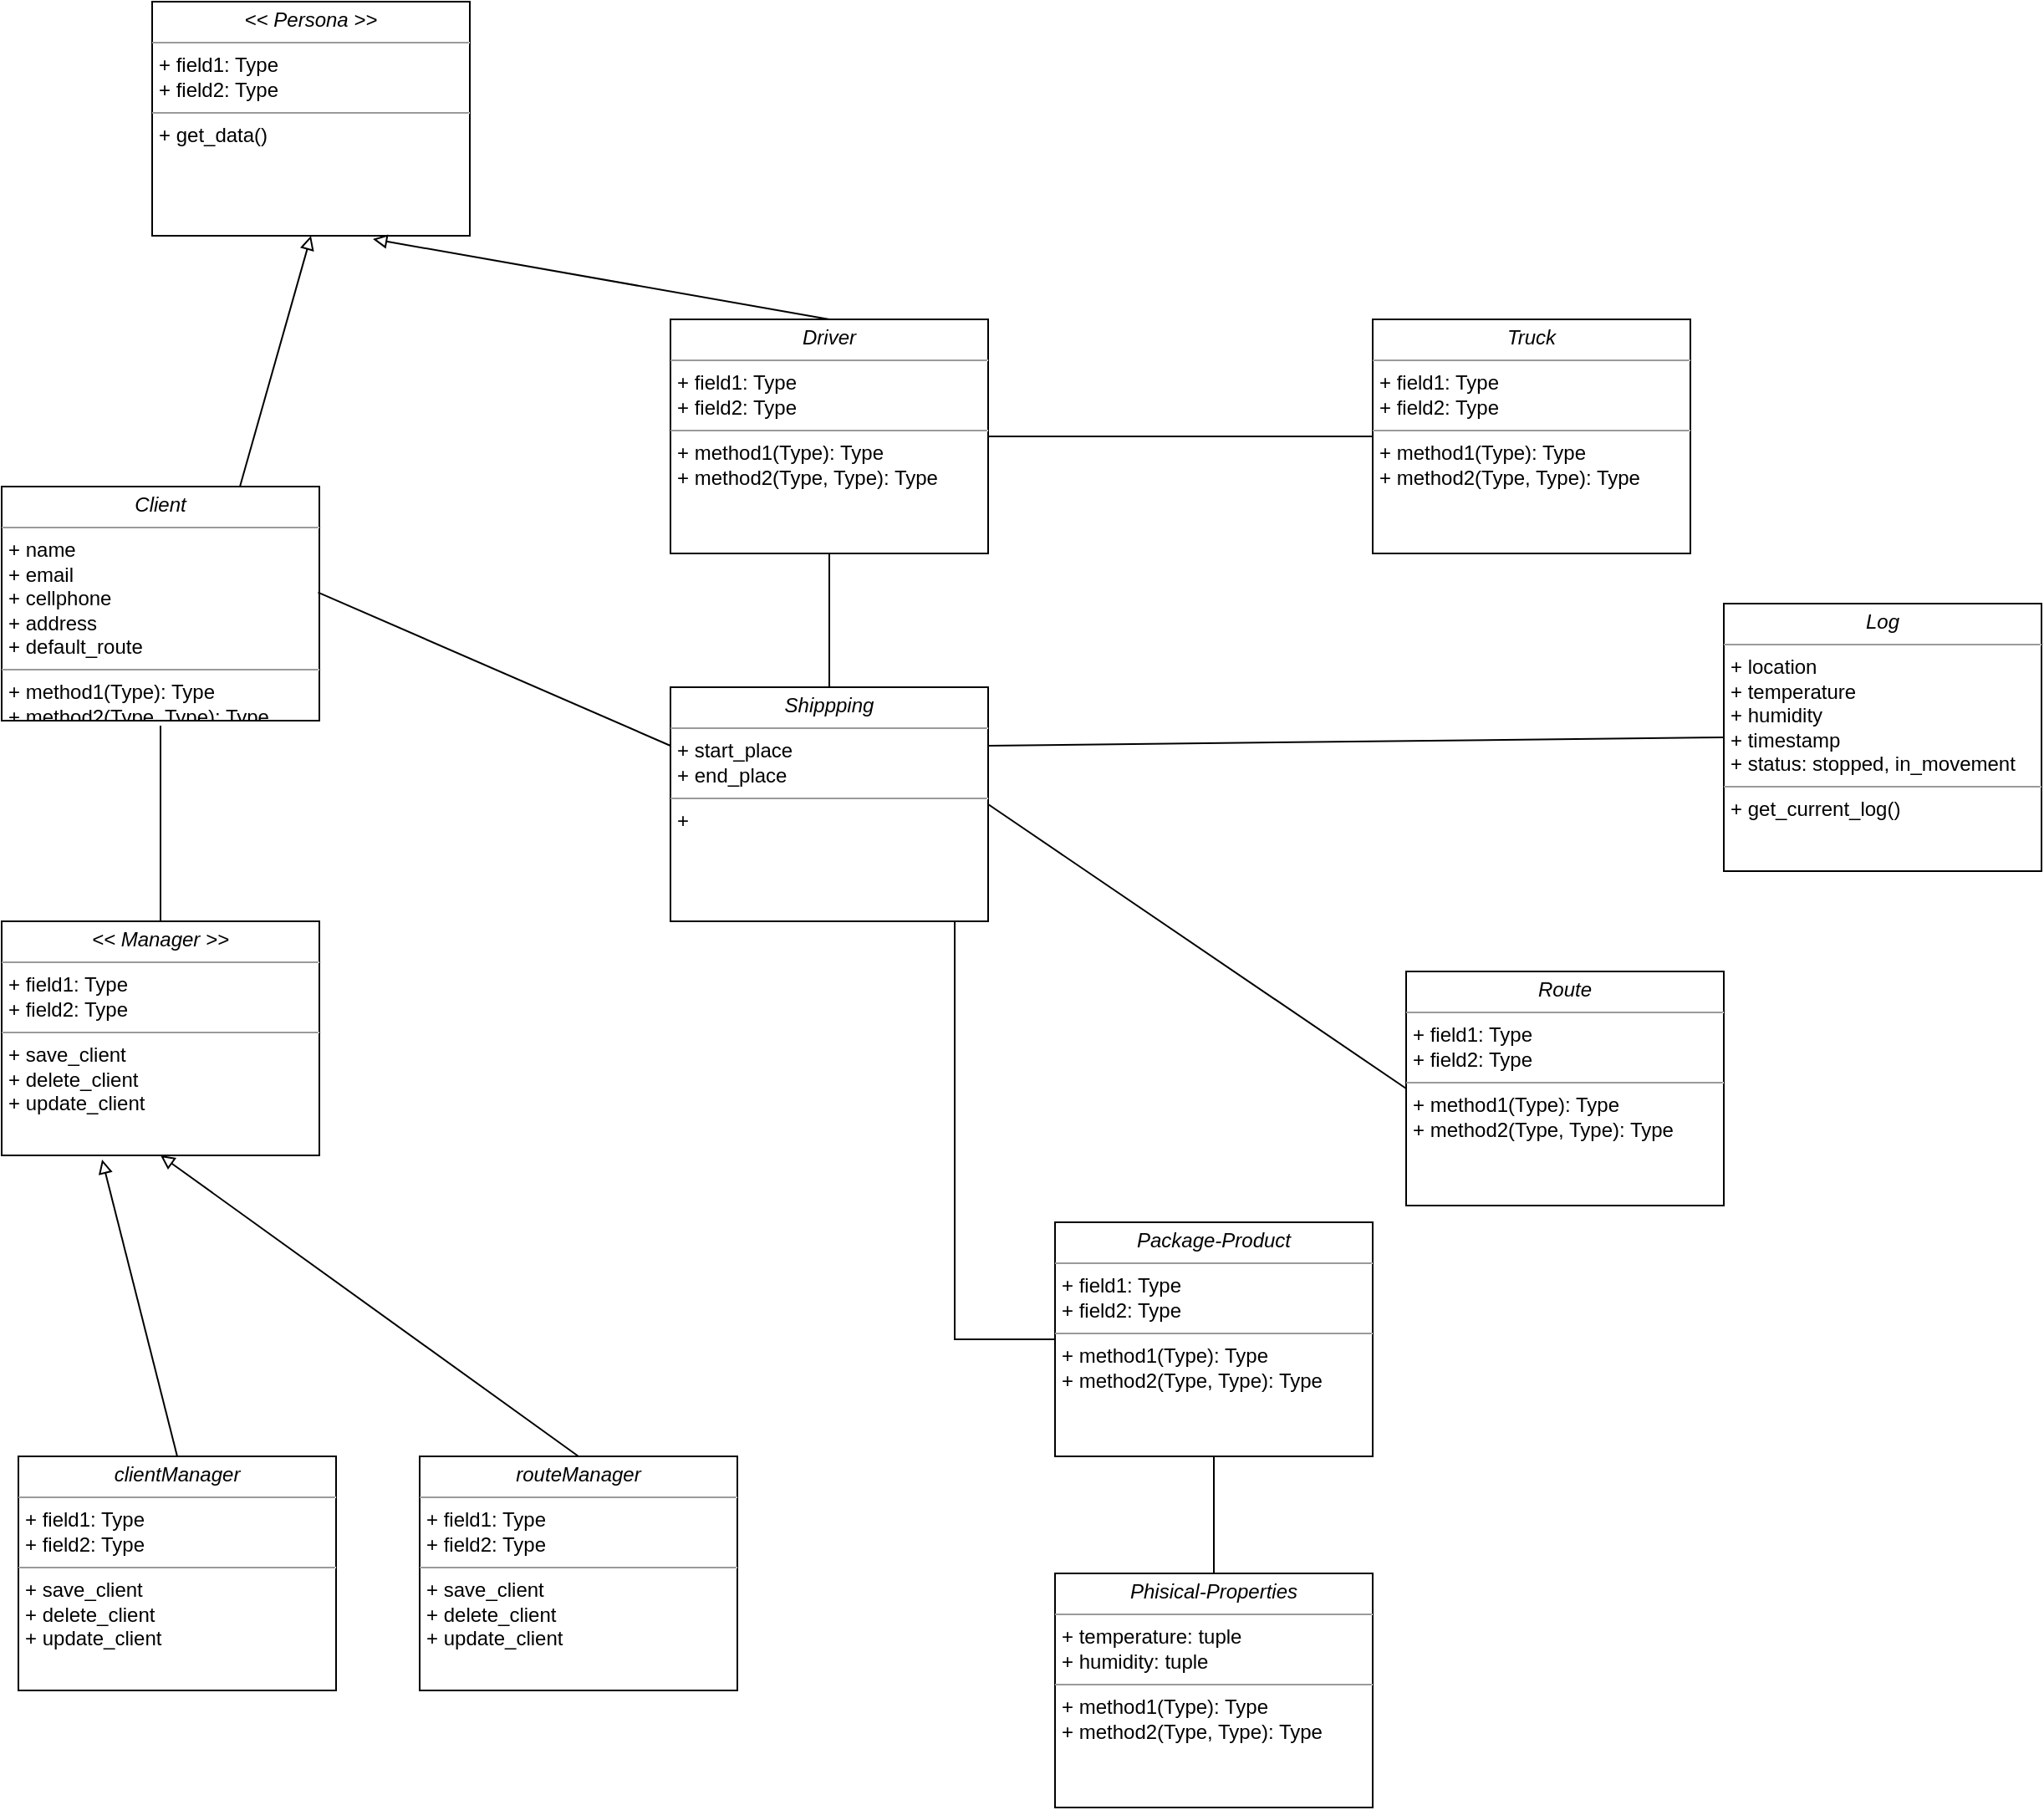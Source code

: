 <mxfile version="14.9.6" type="device"><diagram name="Page-1" id="c4acf3e9-155e-7222-9cf6-157b1a14988f"><mxGraphModel dx="1422" dy="1922" grid="1" gridSize="10" guides="1" tooltips="1" connect="1" arrows="1" fold="1" page="1" pageScale="1" pageWidth="850" pageHeight="1100" background="none" math="0" shadow="0"><root><mxCell id="0"/><mxCell id="1" parent="0"/><mxCell id="5d2195bd80daf111-10" value="&lt;p style=&quot;margin: 0px ; margin-top: 4px ; text-align: center&quot;&gt;&lt;i&gt;Log&lt;/i&gt;&lt;/p&gt;&lt;hr size=&quot;1&quot;&gt;&lt;p style=&quot;margin: 0px ; margin-left: 4px&quot;&gt;+ location&lt;br&gt;+ temperature&lt;/p&gt;&lt;p style=&quot;margin: 0px ; margin-left: 4px&quot;&gt;+ humidity&lt;/p&gt;&lt;p style=&quot;margin: 0px ; margin-left: 4px&quot;&gt;+ timestamp&lt;/p&gt;&lt;p style=&quot;margin: 0px ; margin-left: 4px&quot;&gt;+ status: stopped, in_movement&lt;/p&gt;&lt;hr size=&quot;1&quot;&gt;&lt;p style=&quot;margin: 0px ; margin-left: 4px&quot;&gt;+ get_current_log()&lt;/p&gt;" style="verticalAlign=top;align=left;overflow=fill;fontSize=12;fontFamily=Helvetica;html=1;rounded=0;shadow=0;comic=0;labelBackgroundColor=none;strokeWidth=1" parent="1" vertex="1"><mxGeometry x="1060" y="100" width="190" height="160" as="geometry"/></mxCell><mxCell id="5d2195bd80daf111-12" value="&lt;p style=&quot;margin: 0px ; margin-top: 4px ; text-align: center&quot;&gt;&lt;i&gt;&amp;lt;&amp;lt; Manager &amp;gt;&amp;gt;&lt;/i&gt;&lt;/p&gt;&lt;hr size=&quot;1&quot;&gt;&lt;p style=&quot;margin: 0px ; margin-left: 4px&quot;&gt;+ field1: Type&lt;br&gt;+ field2: Type&lt;/p&gt;&lt;hr size=&quot;1&quot;&gt;&lt;p style=&quot;margin: 0px ; margin-left: 4px&quot;&gt;+ save_client&lt;br&gt;+ delete_client&lt;/p&gt;&lt;p style=&quot;margin: 0px ; margin-left: 4px&quot;&gt;+ update_client&lt;/p&gt;" style="verticalAlign=top;align=left;overflow=fill;fontSize=12;fontFamily=Helvetica;html=1;rounded=0;shadow=0;comic=0;labelBackgroundColor=none;strokeWidth=1" parent="1" vertex="1"><mxGeometry x="30" y="290" width="190" height="140" as="geometry"/></mxCell><mxCell id="5d2195bd80daf111-15" value="&lt;p style=&quot;margin: 0px ; margin-top: 4px ; text-align: center&quot;&gt;&lt;i&gt;Driver&lt;/i&gt;&lt;/p&gt;&lt;hr size=&quot;1&quot;&gt;&lt;p style=&quot;margin: 0px ; margin-left: 4px&quot;&gt;+ field1: Type&lt;br&gt;+ field2: Type&lt;/p&gt;&lt;hr size=&quot;1&quot;&gt;&lt;p style=&quot;margin: 0px ; margin-left: 4px&quot;&gt;+ method1(Type): Type&lt;br&gt;+ method2(Type, Type): Type&lt;/p&gt;" style="verticalAlign=top;align=left;overflow=fill;fontSize=12;fontFamily=Helvetica;html=1;rounded=0;shadow=0;comic=0;labelBackgroundColor=none;strokeWidth=1" parent="1" vertex="1"><mxGeometry x="430" y="-70" width="190" height="140" as="geometry"/></mxCell><mxCell id="5d2195bd80daf111-18" value="&lt;p style=&quot;margin: 0px ; margin-top: 4px ; text-align: center&quot;&gt;&lt;i&gt;Client&lt;/i&gt;&lt;/p&gt;&lt;hr size=&quot;1&quot;&gt;&lt;p style=&quot;margin: 0px ; margin-left: 4px&quot;&gt;+ name&lt;br&gt;+ email&lt;/p&gt;&lt;p style=&quot;margin: 0px ; margin-left: 4px&quot;&gt;+ cellphone&lt;/p&gt;&lt;p style=&quot;margin: 0px ; margin-left: 4px&quot;&gt;+ address&lt;/p&gt;&lt;p style=&quot;margin: 0px ; margin-left: 4px&quot;&gt;+ default_route&lt;/p&gt;&lt;hr size=&quot;1&quot;&gt;&lt;p style=&quot;margin: 0px ; margin-left: 4px&quot;&gt;+ method1(Type): Type&lt;br&gt;+ method2(Type, Type): Type&lt;/p&gt;" style="verticalAlign=top;align=left;overflow=fill;fontSize=12;fontFamily=Helvetica;html=1;rounded=0;shadow=0;comic=0;labelBackgroundColor=none;strokeWidth=1" parent="1" vertex="1"><mxGeometry x="30" y="30" width="190" height="140" as="geometry"/></mxCell><mxCell id="5d2195bd80daf111-19" value="&lt;p style=&quot;margin: 0px ; margin-top: 4px ; text-align: center&quot;&gt;&lt;i&gt;Route&lt;/i&gt;&lt;/p&gt;&lt;hr size=&quot;1&quot;&gt;&lt;p style=&quot;margin: 0px ; margin-left: 4px&quot;&gt;+ field1: Type&lt;br&gt;+ field2: Type&lt;/p&gt;&lt;hr size=&quot;1&quot;&gt;&lt;p style=&quot;margin: 0px ; margin-left: 4px&quot;&gt;+ method1(Type): Type&lt;br&gt;+ method2(Type, Type): Type&lt;/p&gt;" style="verticalAlign=top;align=left;overflow=fill;fontSize=12;fontFamily=Helvetica;html=1;rounded=0;shadow=0;comic=0;labelBackgroundColor=none;strokeWidth=1" parent="1" vertex="1"><mxGeometry x="870" y="320" width="190" height="140" as="geometry"/></mxCell><mxCell id="5d2195bd80daf111-20" value="&lt;p style=&quot;margin: 0px ; margin-top: 4px ; text-align: center&quot;&gt;&lt;i&gt;Truck&lt;/i&gt;&lt;/p&gt;&lt;hr size=&quot;1&quot;&gt;&lt;p style=&quot;margin: 0px ; margin-left: 4px&quot;&gt;+ field1: Type&lt;br&gt;+ field2: Type&lt;/p&gt;&lt;hr size=&quot;1&quot;&gt;&lt;p style=&quot;margin: 0px ; margin-left: 4px&quot;&gt;+ method1(Type): Type&lt;br&gt;+ method2(Type, Type): Type&lt;/p&gt;" style="verticalAlign=top;align=left;overflow=fill;fontSize=12;fontFamily=Helvetica;html=1;rounded=0;shadow=0;comic=0;labelBackgroundColor=none;strokeWidth=1" parent="1" vertex="1"><mxGeometry x="850" y="-70" width="190" height="140" as="geometry"/></mxCell><mxCell id="QEIDY006NLrW6bMYApJ5-1" value="&lt;p style=&quot;margin: 0px ; margin-top: 4px ; text-align: center&quot;&gt;&lt;i&gt;Package-Product&lt;/i&gt;&lt;/p&gt;&lt;hr size=&quot;1&quot;&gt;&lt;p style=&quot;margin: 0px ; margin-left: 4px&quot;&gt;+ field1: Type&lt;br&gt;+ field2: Type&lt;/p&gt;&lt;hr size=&quot;1&quot;&gt;&lt;p style=&quot;margin: 0px ; margin-left: 4px&quot;&gt;+ method1(Type): Type&lt;br&gt;+ method2(Type, Type): Type&lt;/p&gt;" style="verticalAlign=top;align=left;overflow=fill;fontSize=12;fontFamily=Helvetica;html=1;rounded=0;shadow=0;comic=0;labelBackgroundColor=none;strokeWidth=1" parent="1" vertex="1"><mxGeometry x="660" y="470" width="190" height="140" as="geometry"/></mxCell><mxCell id="QEIDY006NLrW6bMYApJ5-21" style="edgeStyle=orthogonalEdgeStyle;rounded=0;orthogonalLoop=1;jettySize=auto;html=1;entryX=0;entryY=0.5;entryDx=0;entryDy=0;startArrow=none;startFill=0;endArrow=none;endFill=0;" parent="1" source="QEIDY006NLrW6bMYApJ5-2" target="QEIDY006NLrW6bMYApJ5-1" edge="1"><mxGeometry relative="1" as="geometry"><Array as="points"><mxPoint x="600" y="540"/></Array></mxGeometry></mxCell><mxCell id="QEIDY006NLrW6bMYApJ5-2" value="&lt;p style=&quot;margin: 0px ; margin-top: 4px ; text-align: center&quot;&gt;&lt;i&gt;Shippping&lt;/i&gt;&lt;/p&gt;&lt;hr size=&quot;1&quot;&gt;&lt;p style=&quot;margin: 0px ; margin-left: 4px&quot;&gt;+ start_place&lt;br&gt;+ end_place&lt;/p&gt;&lt;hr size=&quot;1&quot;&gt;&lt;p style=&quot;margin: 0px ; margin-left: 4px&quot;&gt;+&amp;nbsp;&lt;/p&gt;" style="verticalAlign=top;align=left;overflow=fill;fontSize=12;fontFamily=Helvetica;html=1;rounded=0;shadow=0;comic=0;labelBackgroundColor=none;strokeWidth=1" parent="1" vertex="1"><mxGeometry x="430" y="150" width="190" height="140" as="geometry"/></mxCell><mxCell id="QEIDY006NLrW6bMYApJ5-5" value="&lt;p style=&quot;margin: 0px ; margin-top: 4px ; text-align: center&quot;&gt;&lt;i&gt;clientManager&lt;/i&gt;&lt;/p&gt;&lt;hr size=&quot;1&quot;&gt;&lt;p style=&quot;margin: 0px ; margin-left: 4px&quot;&gt;+ field1: Type&lt;br&gt;+ field2: Type&lt;/p&gt;&lt;hr size=&quot;1&quot;&gt;&lt;p style=&quot;margin: 0px ; margin-left: 4px&quot;&gt;+ save_client&lt;br&gt;+ delete_client&lt;/p&gt;&lt;p style=&quot;margin: 0px ; margin-left: 4px&quot;&gt;+ update_client&lt;/p&gt;" style="verticalAlign=top;align=left;overflow=fill;fontSize=12;fontFamily=Helvetica;html=1;rounded=0;shadow=0;comic=0;labelBackgroundColor=none;strokeWidth=1" parent="1" vertex="1"><mxGeometry x="40" y="610" width="190" height="140" as="geometry"/></mxCell><mxCell id="QEIDY006NLrW6bMYApJ5-6" value="" style="endArrow=block;html=1;endFill=0;exitX=0.5;exitY=0;exitDx=0;exitDy=0;entryX=0.316;entryY=1.018;entryDx=0;entryDy=0;entryPerimeter=0;" parent="1" source="QEIDY006NLrW6bMYApJ5-5" target="5d2195bd80daf111-12" edge="1"><mxGeometry width="50" height="50" relative="1" as="geometry"><mxPoint x="150" y="480" as="sourcePoint"/><mxPoint x="270" y="510" as="targetPoint"/></mxGeometry></mxCell><mxCell id="QEIDY006NLrW6bMYApJ5-8" value="&lt;p style=&quot;margin: 0px ; margin-top: 4px ; text-align: center&quot;&gt;&lt;i&gt;routeManager&lt;/i&gt;&lt;/p&gt;&lt;hr size=&quot;1&quot;&gt;&lt;p style=&quot;margin: 0px ; margin-left: 4px&quot;&gt;+ field1: Type&lt;br&gt;+ field2: Type&lt;/p&gt;&lt;hr size=&quot;1&quot;&gt;&lt;p style=&quot;margin: 0px ; margin-left: 4px&quot;&gt;+ save_client&lt;br&gt;+ delete_client&lt;/p&gt;&lt;p style=&quot;margin: 0px ; margin-left: 4px&quot;&gt;+ update_client&lt;/p&gt;" style="verticalAlign=top;align=left;overflow=fill;fontSize=12;fontFamily=Helvetica;html=1;rounded=0;shadow=0;comic=0;labelBackgroundColor=none;strokeWidth=1" parent="1" vertex="1"><mxGeometry x="280" y="610" width="190" height="140" as="geometry"/></mxCell><mxCell id="QEIDY006NLrW6bMYApJ5-10" value="" style="endArrow=block;html=1;entryX=0.5;entryY=1;entryDx=0;entryDy=0;endFill=0;exitX=0.5;exitY=0;exitDx=0;exitDy=0;" parent="1" source="QEIDY006NLrW6bMYApJ5-8" target="5d2195bd80daf111-12" edge="1"><mxGeometry width="50" height="50" relative="1" as="geometry"><mxPoint x="175" y="460" as="sourcePoint"/><mxPoint x="320" y="450" as="targetPoint"/></mxGeometry></mxCell><mxCell id="QEIDY006NLrW6bMYApJ5-12" value="" style="endArrow=none;html=1;exitX=0.5;exitY=0;exitDx=0;exitDy=0;" parent="1" source="5d2195bd80daf111-12" edge="1"><mxGeometry width="50" height="50" relative="1" as="geometry"><mxPoint x="390" y="370" as="sourcePoint"/><mxPoint x="125" y="173" as="targetPoint"/></mxGeometry></mxCell><mxCell id="QEIDY006NLrW6bMYApJ5-13" value="&lt;p style=&quot;margin: 0px ; margin-top: 4px ; text-align: center&quot;&gt;&lt;i&gt;&amp;lt;&amp;lt; Persona &amp;gt;&amp;gt;&lt;/i&gt;&lt;/p&gt;&lt;hr size=&quot;1&quot;&gt;&lt;p style=&quot;margin: 0px ; margin-left: 4px&quot;&gt;+ field1: Type&lt;br&gt;+ field2: Type&lt;/p&gt;&lt;hr size=&quot;1&quot;&gt;&lt;p style=&quot;margin: 0px ; margin-left: 4px&quot;&gt;+ get_data()&lt;/p&gt;" style="verticalAlign=top;align=left;overflow=fill;fontSize=12;fontFamily=Helvetica;html=1;rounded=0;shadow=0;comic=0;labelBackgroundColor=none;strokeWidth=1" parent="1" vertex="1"><mxGeometry x="120" y="-260" width="190" height="140" as="geometry"/></mxCell><mxCell id="QEIDY006NLrW6bMYApJ5-14" value="" style="endArrow=block;html=1;entryX=0.5;entryY=1;entryDx=0;entryDy=0;exitX=0.75;exitY=0;exitDx=0;exitDy=0;endFill=0;" parent="1" source="5d2195bd80daf111-18" target="QEIDY006NLrW6bMYApJ5-13" edge="1"><mxGeometry width="50" height="50" relative="1" as="geometry"><mxPoint x="390" y="210" as="sourcePoint"/><mxPoint x="440" y="160" as="targetPoint"/></mxGeometry></mxCell><mxCell id="QEIDY006NLrW6bMYApJ5-15" value="" style="endArrow=block;html=1;exitX=0.5;exitY=0;exitDx=0;exitDy=0;endFill=0;entryX=0.695;entryY=1.014;entryDx=0;entryDy=0;entryPerimeter=0;" parent="1" source="5d2195bd80daf111-15" target="QEIDY006NLrW6bMYApJ5-13" edge="1"><mxGeometry width="50" height="50" relative="1" as="geometry"><mxPoint x="202.5" y="80" as="sourcePoint"/><mxPoint x="290" y="-79" as="targetPoint"/></mxGeometry></mxCell><mxCell id="QEIDY006NLrW6bMYApJ5-19" value="" style="endArrow=none;html=1;entryX=0.996;entryY=0.452;entryDx=0;entryDy=0;entryPerimeter=0;exitX=0;exitY=0.25;exitDx=0;exitDy=0;" parent="1" source="QEIDY006NLrW6bMYApJ5-2" target="5d2195bd80daf111-18" edge="1"><mxGeometry width="50" height="50" relative="1" as="geometry"><mxPoint x="500" y="290" as="sourcePoint"/><mxPoint x="550" y="240" as="targetPoint"/></mxGeometry></mxCell><mxCell id="QEIDY006NLrW6bMYApJ5-20" value="" style="endArrow=none;html=1;entryX=0;entryY=0.5;entryDx=0;entryDy=0;exitX=1;exitY=0.5;exitDx=0;exitDy=0;" parent="1" source="QEIDY006NLrW6bMYApJ5-2" target="5d2195bd80daf111-19" edge="1"><mxGeometry width="50" height="50" relative="1" as="geometry"><mxPoint x="500" y="290" as="sourcePoint"/><mxPoint x="550" y="240" as="targetPoint"/></mxGeometry></mxCell><mxCell id="QEIDY006NLrW6bMYApJ5-22" value="&lt;p style=&quot;margin: 0px ; margin-top: 4px ; text-align: center&quot;&gt;&lt;i&gt;Phisical-Properties&lt;/i&gt;&lt;/p&gt;&lt;hr size=&quot;1&quot;&gt;&lt;p style=&quot;margin: 0px ; margin-left: 4px&quot;&gt;+ temperature: tuple&lt;br&gt;&lt;/p&gt;&lt;p style=&quot;margin: 0px ; margin-left: 4px&quot;&gt;+ humidity: tuple&lt;/p&gt;&lt;hr size=&quot;1&quot;&gt;&lt;p style=&quot;margin: 0px ; margin-left: 4px&quot;&gt;+ method1(Type): Type&lt;br&gt;+ method2(Type, Type): Type&lt;/p&gt;" style="verticalAlign=top;align=left;overflow=fill;fontSize=12;fontFamily=Helvetica;html=1;rounded=0;shadow=0;comic=0;labelBackgroundColor=none;strokeWidth=1" parent="1" vertex="1"><mxGeometry x="660" y="680" width="190" height="140" as="geometry"/></mxCell><mxCell id="QEIDY006NLrW6bMYApJ5-23" value="" style="endArrow=none;html=1;entryX=0.5;entryY=1;entryDx=0;entryDy=0;exitX=0.5;exitY=0;exitDx=0;exitDy=0;" parent="1" source="QEIDY006NLrW6bMYApJ5-22" target="QEIDY006NLrW6bMYApJ5-1" edge="1"><mxGeometry width="50" height="50" relative="1" as="geometry"><mxPoint x="500" y="630" as="sourcePoint"/><mxPoint x="550" y="580" as="targetPoint"/></mxGeometry></mxCell><mxCell id="QEIDY006NLrW6bMYApJ5-24" value="" style="endArrow=none;html=1;exitX=1;exitY=0.5;exitDx=0;exitDy=0;entryX=0;entryY=0.5;entryDx=0;entryDy=0;" parent="1" source="5d2195bd80daf111-15" edge="1" target="5d2195bd80daf111-20"><mxGeometry width="50" height="50" relative="1" as="geometry"><mxPoint x="470" y="220" as="sourcePoint"/><mxPoint x="847" y="-12" as="targetPoint"/></mxGeometry></mxCell><mxCell id="QEIDY006NLrW6bMYApJ5-25" value="" style="endArrow=none;html=1;entryX=0.5;entryY=1;entryDx=0;entryDy=0;exitX=0.5;exitY=0;exitDx=0;exitDy=0;" parent="1" source="QEIDY006NLrW6bMYApJ5-2" target="5d2195bd80daf111-15" edge="1"><mxGeometry width="50" height="50" relative="1" as="geometry"><mxPoint x="660" y="-10" as="sourcePoint"/><mxPoint x="856.96" y="-2.02" as="targetPoint"/></mxGeometry></mxCell><mxCell id="QEIDY006NLrW6bMYApJ5-26" value="" style="endArrow=none;html=1;entryX=0;entryY=0.5;entryDx=0;entryDy=0;exitX=1;exitY=0.25;exitDx=0;exitDy=0;" parent="1" source="QEIDY006NLrW6bMYApJ5-2" target="5d2195bd80daf111-10" edge="1"><mxGeometry width="50" height="50" relative="1" as="geometry"><mxPoint x="640" y="320" as="sourcePoint"/><mxPoint x="690" y="270" as="targetPoint"/></mxGeometry></mxCell></root></mxGraphModel></diagram></mxfile>
